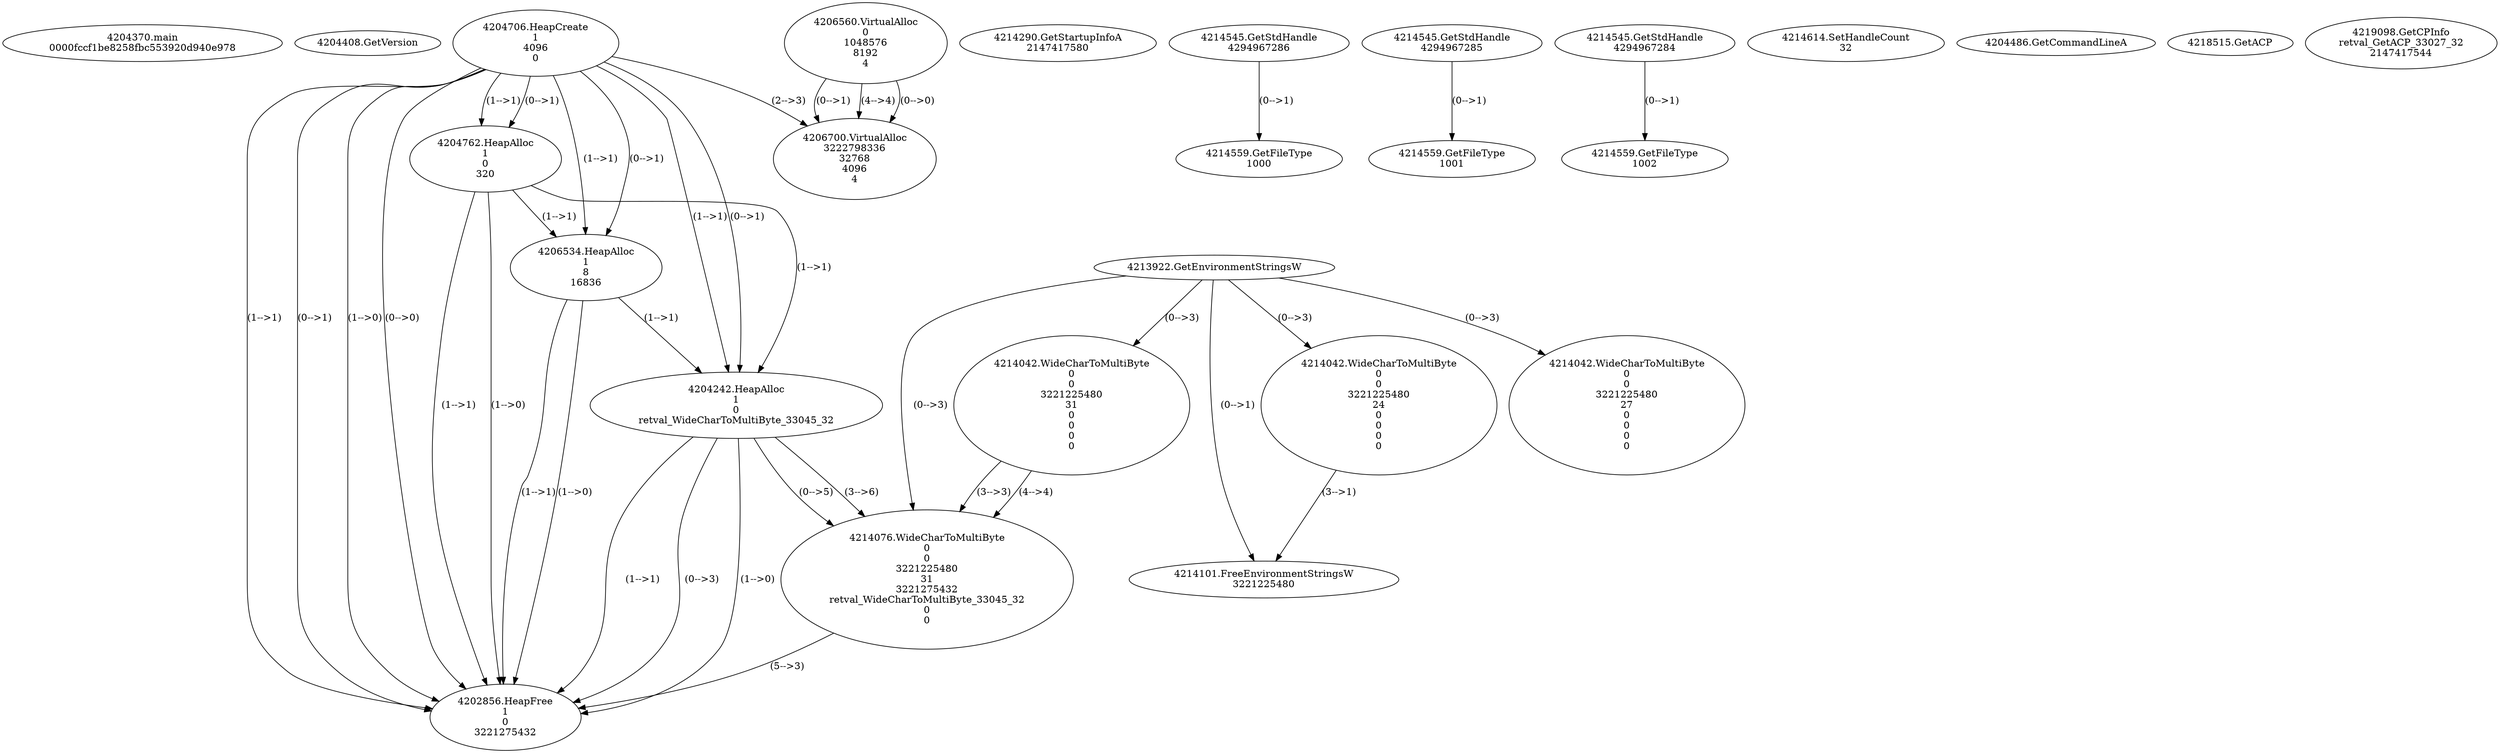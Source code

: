 // Global SCDG with merge call
digraph {
	0 [label="4204370.main
0000fccf1be8258fbc553920d940e978"]
	1 [label="4204408.GetVersion
"]
	2 [label="4204706.HeapCreate
1
4096
0"]
	3 [label="4204762.HeapAlloc
1
0
320"]
	2 -> 3 [label="(1-->1)"]
	2 -> 3 [label="(0-->1)"]
	4 [label="4206534.HeapAlloc
1
8
16836"]
	2 -> 4 [label="(1-->1)"]
	2 -> 4 [label="(0-->1)"]
	3 -> 4 [label="(1-->1)"]
	5 [label="4206560.VirtualAlloc
0
1048576
8192
4"]
	6 [label="4206700.VirtualAlloc
3222798336
32768
4096
4"]
	5 -> 6 [label="(0-->1)"]
	2 -> 6 [label="(2-->3)"]
	5 -> 6 [label="(4-->4)"]
	5 -> 6 [label="(0-->0)"]
	7 [label="4214290.GetStartupInfoA
2147417580"]
	8 [label="4214545.GetStdHandle
4294967286"]
	9 [label="4214559.GetFileType
1000"]
	8 -> 9 [label="(0-->1)"]
	10 [label="4214545.GetStdHandle
4294967285"]
	11 [label="4214559.GetFileType
1001"]
	10 -> 11 [label="(0-->1)"]
	12 [label="4214545.GetStdHandle
4294967284"]
	13 [label="4214559.GetFileType
1002"]
	12 -> 13 [label="(0-->1)"]
	14 [label="4214614.SetHandleCount
32"]
	15 [label="4204486.GetCommandLineA
"]
	16 [label="4213922.GetEnvironmentStringsW
"]
	17 [label="4214042.WideCharToMultiByte
0
0
3221225480
24
0
0
0
0"]
	16 -> 17 [label="(0-->3)"]
	18 [label="4214101.FreeEnvironmentStringsW
3221225480"]
	16 -> 18 [label="(0-->1)"]
	17 -> 18 [label="(3-->1)"]
	19 [label="4218515.GetACP
"]
	20 [label="4219098.GetCPInfo
retval_GetACP_33027_32
2147417544"]
	21 [label="4214042.WideCharToMultiByte
0
0
3221225480
27
0
0
0
0"]
	16 -> 21 [label="(0-->3)"]
	22 [label="4214042.WideCharToMultiByte
0
0
3221225480
31
0
0
0
0"]
	16 -> 22 [label="(0-->3)"]
	23 [label="4204242.HeapAlloc
1
0
retval_WideCharToMultiByte_33045_32"]
	2 -> 23 [label="(1-->1)"]
	2 -> 23 [label="(0-->1)"]
	3 -> 23 [label="(1-->1)"]
	4 -> 23 [label="(1-->1)"]
	24 [label="4214076.WideCharToMultiByte
0
0
3221225480
31
3221275432
retval_WideCharToMultiByte_33045_32
0
0"]
	16 -> 24 [label="(0-->3)"]
	22 -> 24 [label="(3-->3)"]
	22 -> 24 [label="(4-->4)"]
	23 -> 24 [label="(0-->5)"]
	23 -> 24 [label="(3-->6)"]
	25 [label="4202856.HeapFree
1
0
3221275432"]
	2 -> 25 [label="(1-->1)"]
	2 -> 25 [label="(0-->1)"]
	3 -> 25 [label="(1-->1)"]
	4 -> 25 [label="(1-->1)"]
	23 -> 25 [label="(1-->1)"]
	23 -> 25 [label="(0-->3)"]
	24 -> 25 [label="(5-->3)"]
	2 -> 25 [label="(1-->0)"]
	2 -> 25 [label="(0-->0)"]
	3 -> 25 [label="(1-->0)"]
	4 -> 25 [label="(1-->0)"]
	23 -> 25 [label="(1-->0)"]
}
